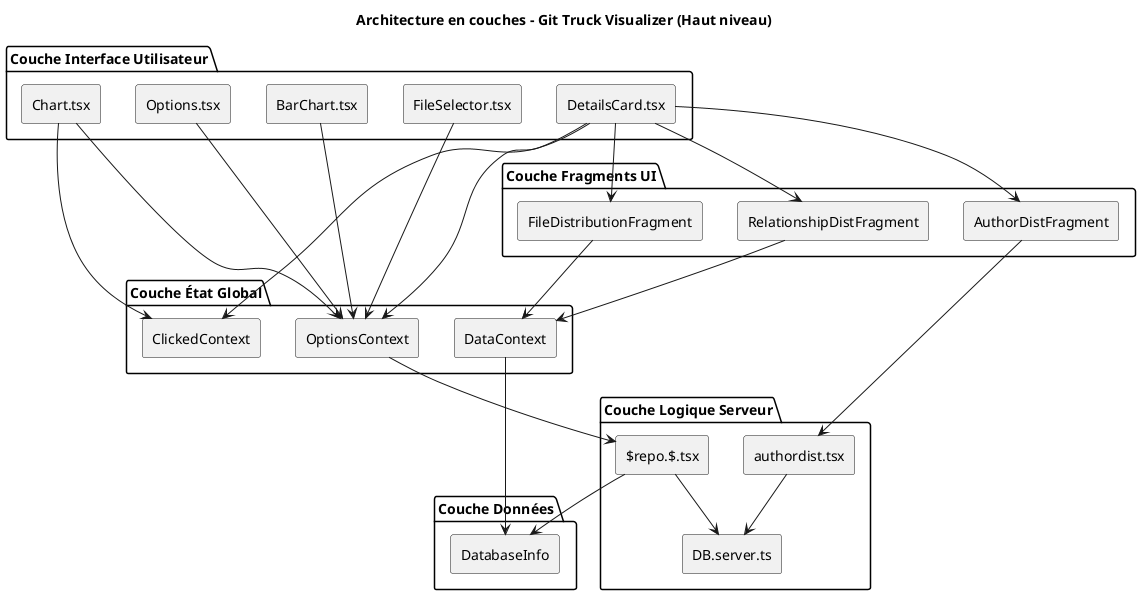 @startuml
!define COMPONENT rectangle

title Architecture en couches - Git Truck Visualizer (Haut niveau)

package "Couche Interface Utilisateur" as ui {
  COMPONENT "Options.tsx" as options
  COMPONENT "Chart.tsx" as chart
  COMPONENT "DetailsCard.tsx" as details
  COMPONENT "BarChart.tsx" as barchart
  COMPONENT "FileSelector.tsx" as fileselector
}

package "Couche État Global" as state {
  COMPONENT "OptionsContext" as context
  COMPONENT "DataContext" as datacontext
  COMPONENT "ClickedContext" as clickedcontext
}

package "Couche Logique Serveur" as server {
  COMPONENT "$repo.$.tsx" as repo
  COMPONENT "authordist.tsx" as authordist
  COMPONENT "DB.server.ts" as dbserver
}

package "Couche Fragments UI" as fragments {
  COMPONENT "FileDistributionFragment" as filedist
  COMPONENT "RelationshipDistFragment" as reldist
  COMPONENT "AuthorDistFragment" as authordist_frag
}

package "Couche Données" as data {
  COMPONENT "DatabaseInfo" as db
}

' Relations principales
options --> context
chart --> context
details --> context
barchart --> context
fileselector --> context

chart --> clickedcontext
details --> clickedcontext

context --> repo
repo --> dbserver

repo --> db
authordist --> dbserver

details --> filedist
details --> reldist
details --> authordist_frag

filedist --> datacontext
reldist --> datacontext
authordist_frag --> authordist

datacontext --> db

@enduml